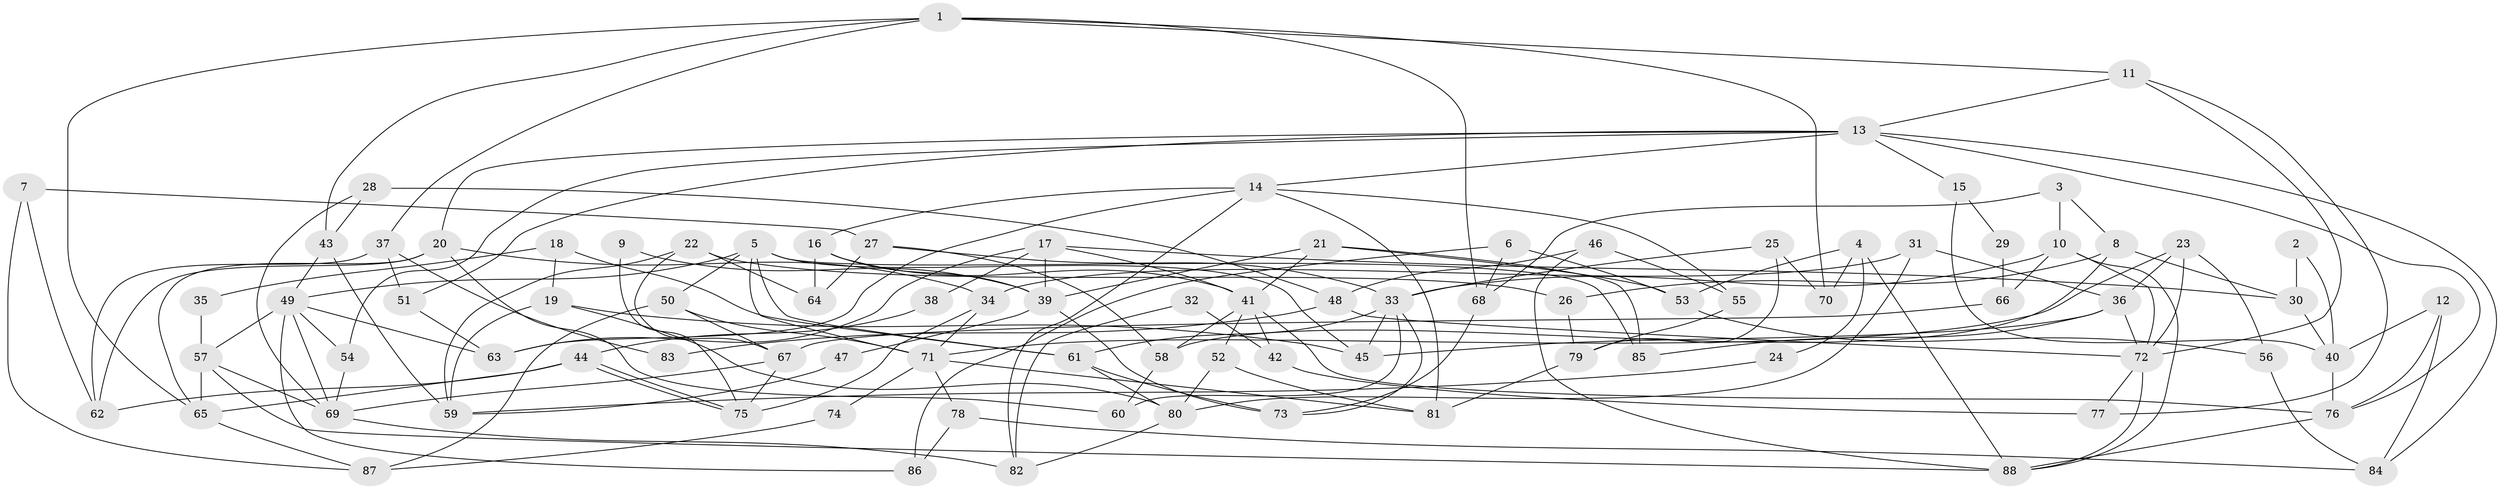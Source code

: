 // coarse degree distribution, {5: 0.13513513513513514, 8: 0.08108108108108109, 6: 0.13513513513513514, 9: 0.10810810810810811, 12: 0.02702702702702703, 11: 0.02702702702702703, 3: 0.1891891891891892, 13: 0.02702702702702703, 10: 0.02702702702702703, 2: 0.13513513513513514, 7: 0.05405405405405406, 4: 0.05405405405405406}
// Generated by graph-tools (version 1.1) at 2025/51/03/04/25 22:51:17]
// undirected, 88 vertices, 176 edges
graph export_dot {
  node [color=gray90,style=filled];
  1;
  2;
  3;
  4;
  5;
  6;
  7;
  8;
  9;
  10;
  11;
  12;
  13;
  14;
  15;
  16;
  17;
  18;
  19;
  20;
  21;
  22;
  23;
  24;
  25;
  26;
  27;
  28;
  29;
  30;
  31;
  32;
  33;
  34;
  35;
  36;
  37;
  38;
  39;
  40;
  41;
  42;
  43;
  44;
  45;
  46;
  47;
  48;
  49;
  50;
  51;
  52;
  53;
  54;
  55;
  56;
  57;
  58;
  59;
  60;
  61;
  62;
  63;
  64;
  65;
  66;
  67;
  68;
  69;
  70;
  71;
  72;
  73;
  74;
  75;
  76;
  77;
  78;
  79;
  80;
  81;
  82;
  83;
  84;
  85;
  86;
  87;
  88;
  1 -- 43;
  1 -- 37;
  1 -- 11;
  1 -- 65;
  1 -- 68;
  1 -- 70;
  2 -- 40;
  2 -- 30;
  3 -- 10;
  3 -- 68;
  3 -- 8;
  4 -- 88;
  4 -- 53;
  4 -- 24;
  4 -- 70;
  5 -- 50;
  5 -- 45;
  5 -- 49;
  5 -- 61;
  5 -- 71;
  5 -- 85;
  6 -- 68;
  6 -- 53;
  6 -- 86;
  7 -- 27;
  7 -- 62;
  7 -- 87;
  8 -- 30;
  8 -- 26;
  8 -- 58;
  9 -- 39;
  9 -- 75;
  10 -- 33;
  10 -- 72;
  10 -- 66;
  10 -- 88;
  11 -- 72;
  11 -- 13;
  11 -- 77;
  12 -- 76;
  12 -- 84;
  12 -- 40;
  13 -- 14;
  13 -- 15;
  13 -- 20;
  13 -- 51;
  13 -- 54;
  13 -- 76;
  13 -- 84;
  14 -- 63;
  14 -- 82;
  14 -- 16;
  14 -- 55;
  14 -- 81;
  15 -- 40;
  15 -- 29;
  16 -- 64;
  16 -- 39;
  16 -- 41;
  17 -- 41;
  17 -- 39;
  17 -- 30;
  17 -- 38;
  17 -- 63;
  18 -- 19;
  18 -- 61;
  18 -- 35;
  19 -- 80;
  19 -- 45;
  19 -- 59;
  20 -- 34;
  20 -- 60;
  20 -- 62;
  20 -- 65;
  21 -- 41;
  21 -- 39;
  21 -- 53;
  21 -- 85;
  22 -- 59;
  22 -- 67;
  22 -- 26;
  22 -- 64;
  23 -- 71;
  23 -- 72;
  23 -- 36;
  23 -- 56;
  24 -- 59;
  25 -- 70;
  25 -- 79;
  25 -- 33;
  26 -- 79;
  27 -- 33;
  27 -- 58;
  27 -- 64;
  28 -- 69;
  28 -- 48;
  28 -- 43;
  29 -- 66;
  30 -- 40;
  31 -- 36;
  31 -- 34;
  31 -- 80;
  32 -- 42;
  32 -- 82;
  33 -- 60;
  33 -- 45;
  33 -- 61;
  33 -- 73;
  34 -- 75;
  34 -- 71;
  35 -- 57;
  36 -- 85;
  36 -- 45;
  36 -- 72;
  37 -- 51;
  37 -- 62;
  37 -- 83;
  38 -- 44;
  39 -- 73;
  39 -- 47;
  40 -- 76;
  41 -- 76;
  41 -- 42;
  41 -- 52;
  41 -- 58;
  42 -- 77;
  43 -- 49;
  43 -- 59;
  44 -- 75;
  44 -- 75;
  44 -- 65;
  44 -- 62;
  46 -- 55;
  46 -- 88;
  46 -- 48;
  47 -- 59;
  48 -- 72;
  48 -- 83;
  49 -- 57;
  49 -- 54;
  49 -- 63;
  49 -- 69;
  49 -- 86;
  50 -- 87;
  50 -- 71;
  50 -- 67;
  51 -- 63;
  52 -- 80;
  52 -- 81;
  53 -- 56;
  54 -- 69;
  55 -- 79;
  56 -- 84;
  57 -- 69;
  57 -- 65;
  57 -- 88;
  58 -- 60;
  61 -- 73;
  61 -- 80;
  65 -- 87;
  66 -- 67;
  67 -- 69;
  67 -- 75;
  68 -- 73;
  69 -- 82;
  71 -- 81;
  71 -- 74;
  71 -- 78;
  72 -- 88;
  72 -- 77;
  74 -- 87;
  76 -- 88;
  78 -- 86;
  78 -- 84;
  79 -- 81;
  80 -- 82;
}
